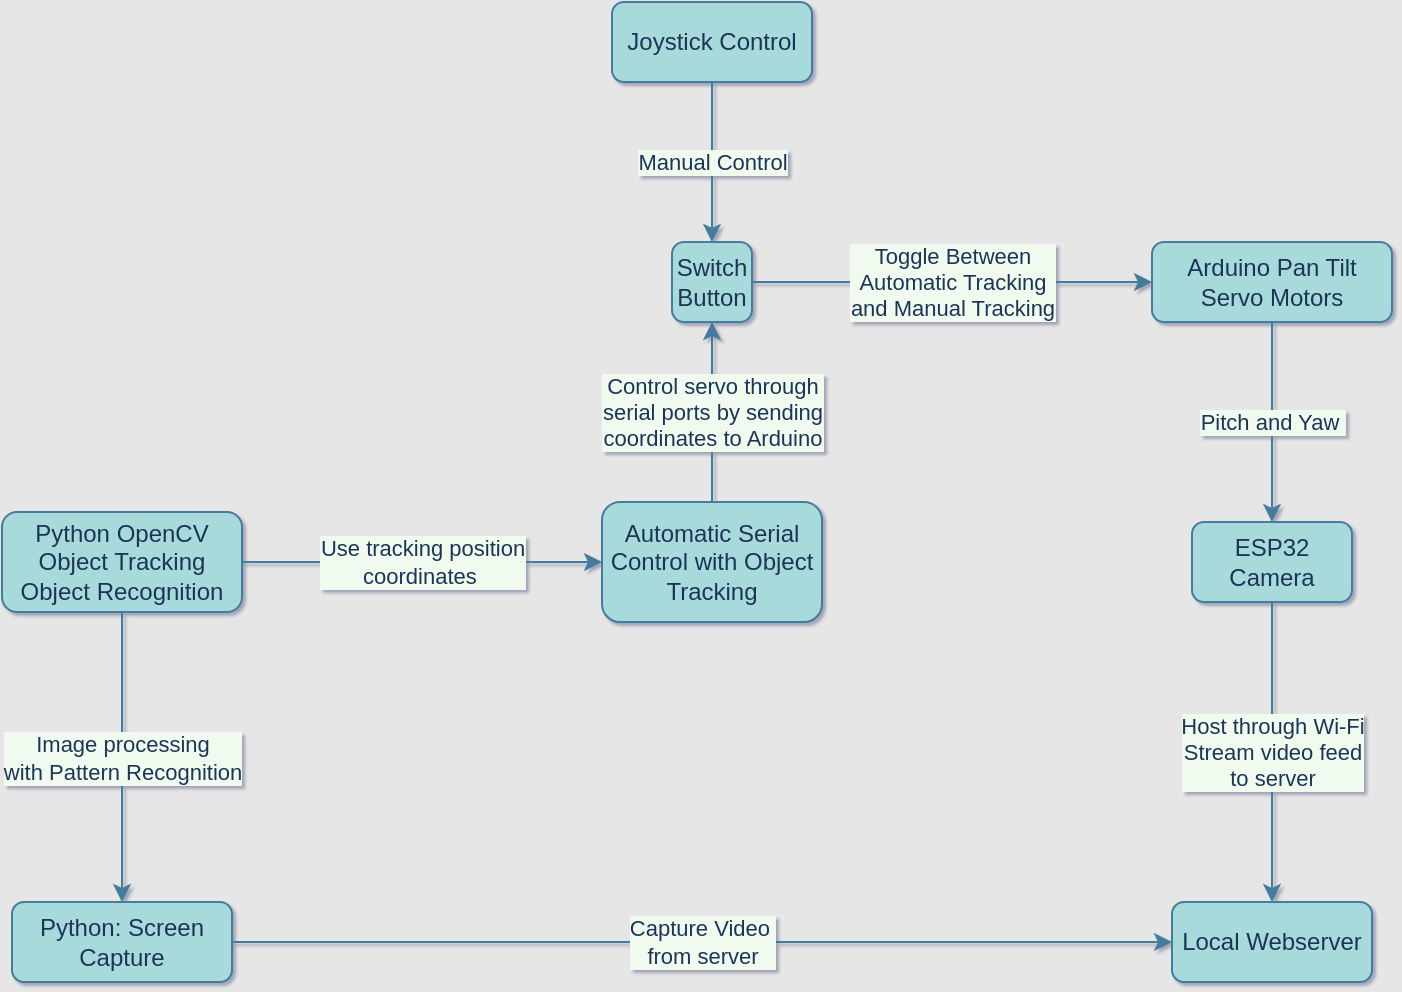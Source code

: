 <mxfile version="13.11.0" type="device"><diagram id="s2MZge9bK0aKlsja-kfT" name="Page-1"><mxGraphModel dx="1185" dy="635" grid="0" gridSize="10" guides="1" tooltips="1" connect="1" arrows="1" fold="1" page="1" pageScale="1" pageWidth="850" pageHeight="1100" background="#E6E6E6" math="0" shadow="1"><root><mxCell id="0"/><mxCell id="1" parent="0"/><mxCell id="fcYHByERVOdF6d-DImFN-8" value="Host through Wi-Fi&lt;br&gt;Stream video feed&lt;br&gt;to server" style="edgeStyle=orthogonalEdgeStyle;orthogonalLoop=1;jettySize=auto;html=1;labelBackgroundColor=#F1FAEE;strokeColor=#457B9D;fontColor=#1D3557;" edge="1" parent="1" source="fcYHByERVOdF6d-DImFN-1" target="fcYHByERVOdF6d-DImFN-2"><mxGeometry relative="1" as="geometry"/></mxCell><mxCell id="fcYHByERVOdF6d-DImFN-1" value="ESP32 Camera" style="whiteSpace=wrap;html=1;fillColor=#A8DADC;strokeColor=#457B9D;fontColor=#1D3557;rounded=1;" vertex="1" parent="1"><mxGeometry x="655" y="450" width="80" height="40" as="geometry"/></mxCell><mxCell id="fcYHByERVOdF6d-DImFN-2" value="Local Webserver" style="whiteSpace=wrap;html=1;fillColor=#A8DADC;strokeColor=#457B9D;fontColor=#1D3557;rounded=1;" vertex="1" parent="1"><mxGeometry x="645" y="640" width="100" height="40" as="geometry"/></mxCell><mxCell id="fcYHByERVOdF6d-DImFN-15" value="Image processing&lt;br&gt;with Pattern Recognition" style="edgeStyle=orthogonalEdgeStyle;orthogonalLoop=1;jettySize=auto;html=1;labelBackgroundColor=#F1FAEE;strokeColor=#457B9D;fontColor=#1D3557;" edge="1" parent="1" source="fcYHByERVOdF6d-DImFN-3" target="fcYHByERVOdF6d-DImFN-7"><mxGeometry relative="1" as="geometry"/></mxCell><mxCell id="fcYHByERVOdF6d-DImFN-17" value="Use tracking position&lt;br&gt;coordinates&amp;nbsp;" style="edgeStyle=orthogonalEdgeStyle;orthogonalLoop=1;jettySize=auto;html=1;exitX=1;exitY=0.5;exitDx=0;exitDy=0;entryX=0;entryY=0.5;entryDx=0;entryDy=0;labelBackgroundColor=#F1FAEE;strokeColor=#457B9D;fontColor=#1D3557;" edge="1" parent="1" source="fcYHByERVOdF6d-DImFN-3" target="fcYHByERVOdF6d-DImFN-6"><mxGeometry relative="1" as="geometry"/></mxCell><mxCell id="fcYHByERVOdF6d-DImFN-3" value="Python OpenCV&lt;br&gt;Object Tracking&lt;br&gt;Object Recognition" style="whiteSpace=wrap;html=1;fillColor=#A8DADC;strokeColor=#457B9D;fontColor=#1D3557;rounded=1;" vertex="1" parent="1"><mxGeometry x="60" y="445" width="120" height="50" as="geometry"/></mxCell><mxCell id="fcYHByERVOdF6d-DImFN-12" value="Pitch and Yaw&amp;nbsp;" style="edgeStyle=orthogonalEdgeStyle;orthogonalLoop=1;jettySize=auto;html=1;labelBackgroundColor=#F1FAEE;strokeColor=#457B9D;fontColor=#1D3557;" edge="1" parent="1" source="fcYHByERVOdF6d-DImFN-4" target="fcYHByERVOdF6d-DImFN-1"><mxGeometry relative="1" as="geometry"/></mxCell><mxCell id="fcYHByERVOdF6d-DImFN-4" value="Arduino Pan Tilt&lt;br&gt;Servo Motors" style="whiteSpace=wrap;html=1;fillColor=#A8DADC;strokeColor=#457B9D;fontColor=#1D3557;rounded=1;" vertex="1" parent="1"><mxGeometry x="635" y="310" width="120" height="40" as="geometry"/></mxCell><mxCell id="fcYHByERVOdF6d-DImFN-23" value="Manual Control" style="edgeStyle=orthogonalEdgeStyle;orthogonalLoop=1;jettySize=auto;html=1;labelBackgroundColor=#F1FAEE;strokeColor=#457B9D;fontColor=#1D3557;" edge="1" parent="1" source="fcYHByERVOdF6d-DImFN-5" target="fcYHByERVOdF6d-DImFN-19"><mxGeometry relative="1" as="geometry"/></mxCell><mxCell id="fcYHByERVOdF6d-DImFN-5" value="Joystick Control" style="whiteSpace=wrap;html=1;fillColor=#A8DADC;strokeColor=#457B9D;fontColor=#1D3557;rounded=1;" vertex="1" parent="1"><mxGeometry x="365" y="190" width="100" height="40" as="geometry"/></mxCell><mxCell id="fcYHByERVOdF6d-DImFN-22" value="Control servo through&lt;br&gt;serial ports by sending&lt;br&gt;coordinates to Arduino" style="edgeStyle=orthogonalEdgeStyle;orthogonalLoop=1;jettySize=auto;html=1;exitX=0.5;exitY=0;exitDx=0;exitDy=0;labelBackgroundColor=#F1FAEE;strokeColor=#457B9D;fontColor=#1D3557;" edge="1" parent="1" source="fcYHByERVOdF6d-DImFN-6" target="fcYHByERVOdF6d-DImFN-19"><mxGeometry relative="1" as="geometry"/></mxCell><mxCell id="fcYHByERVOdF6d-DImFN-6" value="Automatic Serial&lt;br&gt;Control with Object Tracking" style="whiteSpace=wrap;html=1;fillColor=#A8DADC;strokeColor=#457B9D;fontColor=#1D3557;rounded=1;" vertex="1" parent="1"><mxGeometry x="360" y="440" width="110" height="60" as="geometry"/></mxCell><mxCell id="fcYHByERVOdF6d-DImFN-13" value="Capture Video&amp;nbsp;&lt;br&gt;from server" style="edgeStyle=orthogonalEdgeStyle;orthogonalLoop=1;jettySize=auto;html=1;labelBackgroundColor=#F1FAEE;strokeColor=#457B9D;fontColor=#1D3557;" edge="1" parent="1" source="fcYHByERVOdF6d-DImFN-7" target="fcYHByERVOdF6d-DImFN-2"><mxGeometry relative="1" as="geometry"/></mxCell><mxCell id="fcYHByERVOdF6d-DImFN-7" value="Python: Screen Capture" style="whiteSpace=wrap;html=1;fillColor=#A8DADC;strokeColor=#457B9D;fontColor=#1D3557;rounded=1;" vertex="1" parent="1"><mxGeometry x="65" y="640" width="110" height="40" as="geometry"/></mxCell><mxCell id="fcYHByERVOdF6d-DImFN-24" value="Toggle Between&lt;br&gt;Automatic Tracking&lt;br&gt;and Manual Tracking" style="edgeStyle=orthogonalEdgeStyle;orthogonalLoop=1;jettySize=auto;labelBackgroundColor=#F1FAEE;strokeColor=#457B9D;fontColor=#1D3557;html=1;" edge="1" parent="1" source="fcYHByERVOdF6d-DImFN-19" target="fcYHByERVOdF6d-DImFN-4"><mxGeometry relative="1" as="geometry"/></mxCell><mxCell id="fcYHByERVOdF6d-DImFN-19" value="Switch Button" style="whiteSpace=wrap;html=1;fillColor=#A8DADC;strokeColor=#457B9D;fontColor=#1D3557;rounded=1;" vertex="1" parent="1"><mxGeometry x="395" y="310" width="40" height="40" as="geometry"/></mxCell></root></mxGraphModel></diagram></mxfile>